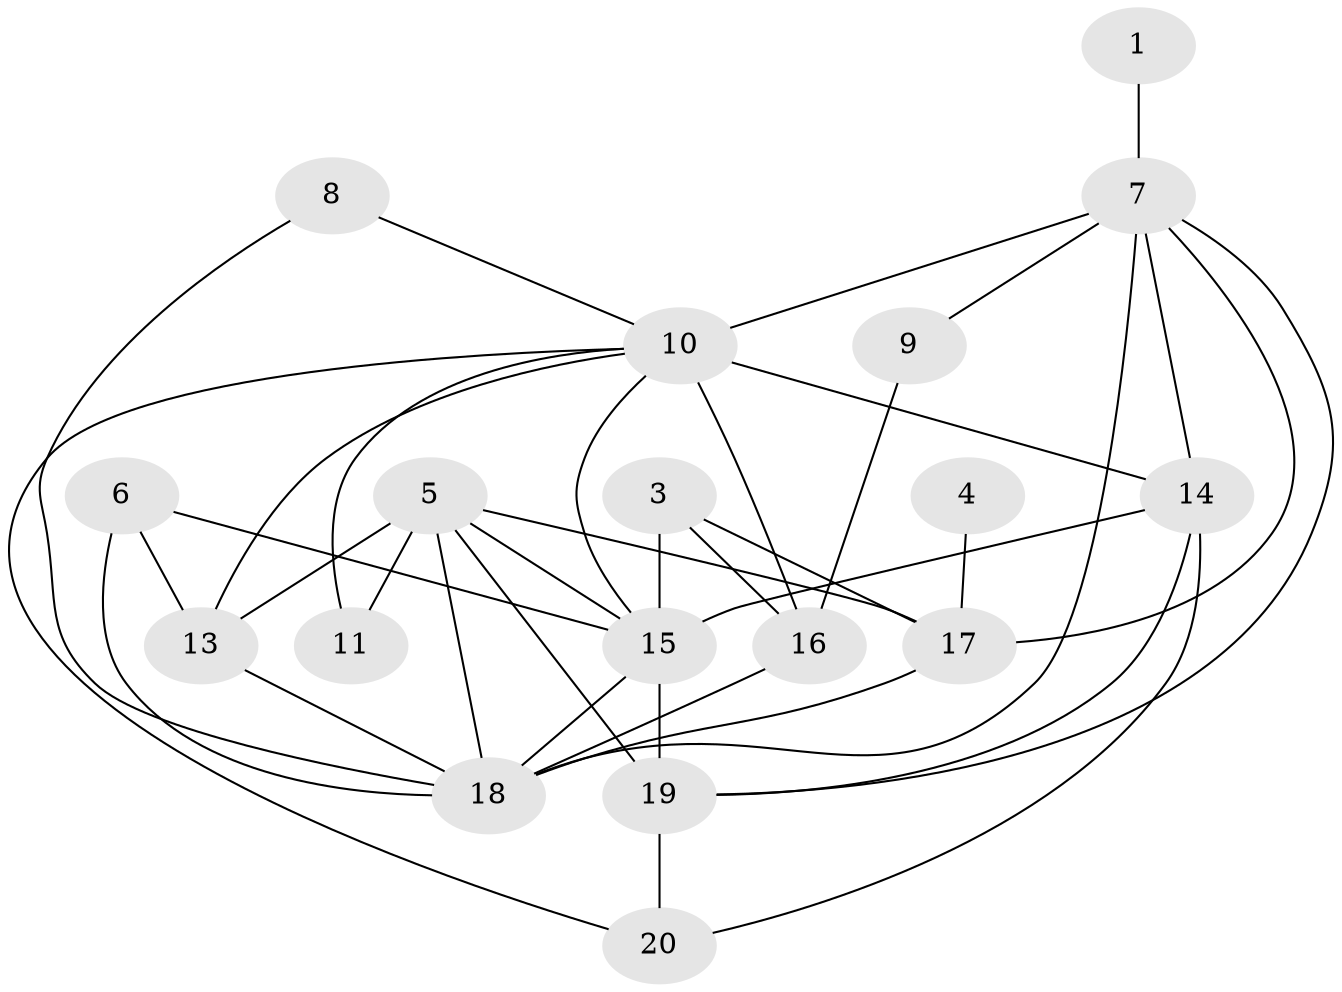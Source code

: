 // original degree distribution, {5: 0.14, 1: 0.08, 2: 0.24, 3: 0.34, 0: 0.04, 4: 0.1, 6: 0.04, 8: 0.02}
// Generated by graph-tools (version 1.1) at 2025/35/03/04/25 23:35:52]
// undirected, 18 vertices, 38 edges
graph export_dot {
  node [color=gray90,style=filled];
  1;
  3;
  4;
  5;
  6;
  7;
  8;
  9;
  10;
  11;
  13;
  14;
  15;
  16;
  17;
  18;
  19;
  20;
  1 -- 7 [weight=1.0];
  3 -- 15 [weight=1.0];
  3 -- 16 [weight=1.0];
  3 -- 17 [weight=1.0];
  4 -- 17 [weight=2.0];
  5 -- 11 [weight=1.0];
  5 -- 13 [weight=1.0];
  5 -- 15 [weight=1.0];
  5 -- 17 [weight=2.0];
  5 -- 18 [weight=1.0];
  5 -- 19 [weight=1.0];
  6 -- 13 [weight=1.0];
  6 -- 15 [weight=1.0];
  6 -- 18 [weight=1.0];
  7 -- 9 [weight=1.0];
  7 -- 10 [weight=1.0];
  7 -- 14 [weight=1.0];
  7 -- 17 [weight=1.0];
  7 -- 18 [weight=1.0];
  7 -- 19 [weight=1.0];
  8 -- 10 [weight=1.0];
  8 -- 18 [weight=1.0];
  9 -- 16 [weight=1.0];
  10 -- 11 [weight=1.0];
  10 -- 13 [weight=1.0];
  10 -- 14 [weight=2.0];
  10 -- 15 [weight=1.0];
  10 -- 16 [weight=2.0];
  10 -- 20 [weight=1.0];
  13 -- 18 [weight=1.0];
  14 -- 15 [weight=1.0];
  14 -- 19 [weight=1.0];
  14 -- 20 [weight=1.0];
  15 -- 18 [weight=1.0];
  15 -- 19 [weight=2.0];
  16 -- 18 [weight=1.0];
  17 -- 18 [weight=1.0];
  19 -- 20 [weight=1.0];
}
